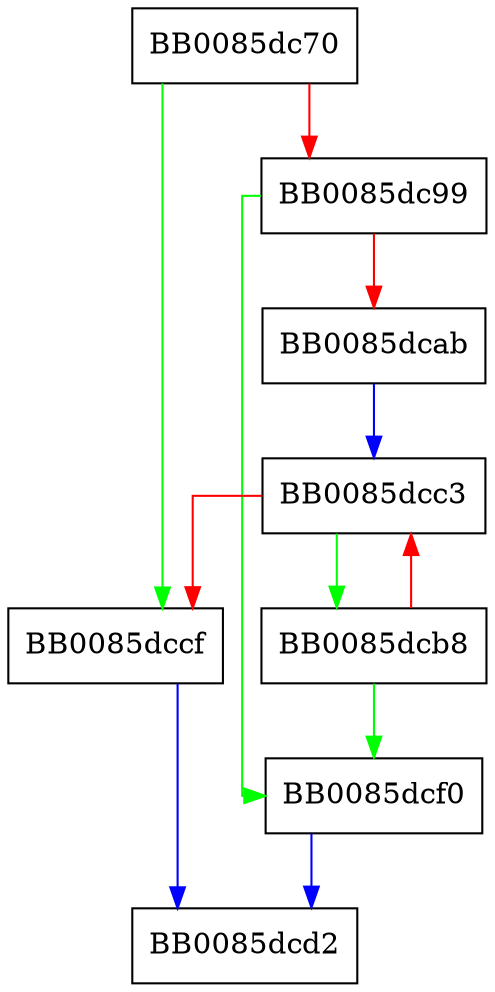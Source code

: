 digraph BN_GF2m_mod_inv_arr {
  node [shape="box"];
  graph [splines=ortho];
  BB0085dc70 -> BB0085dccf [color="green"];
  BB0085dc70 -> BB0085dc99 [color="red"];
  BB0085dc99 -> BB0085dcf0 [color="green"];
  BB0085dc99 -> BB0085dcab [color="red"];
  BB0085dcab -> BB0085dcc3 [color="blue"];
  BB0085dcb8 -> BB0085dcf0 [color="green"];
  BB0085dcb8 -> BB0085dcc3 [color="red"];
  BB0085dcc3 -> BB0085dcb8 [color="green"];
  BB0085dcc3 -> BB0085dccf [color="red"];
  BB0085dccf -> BB0085dcd2 [color="blue"];
  BB0085dcf0 -> BB0085dcd2 [color="blue"];
}